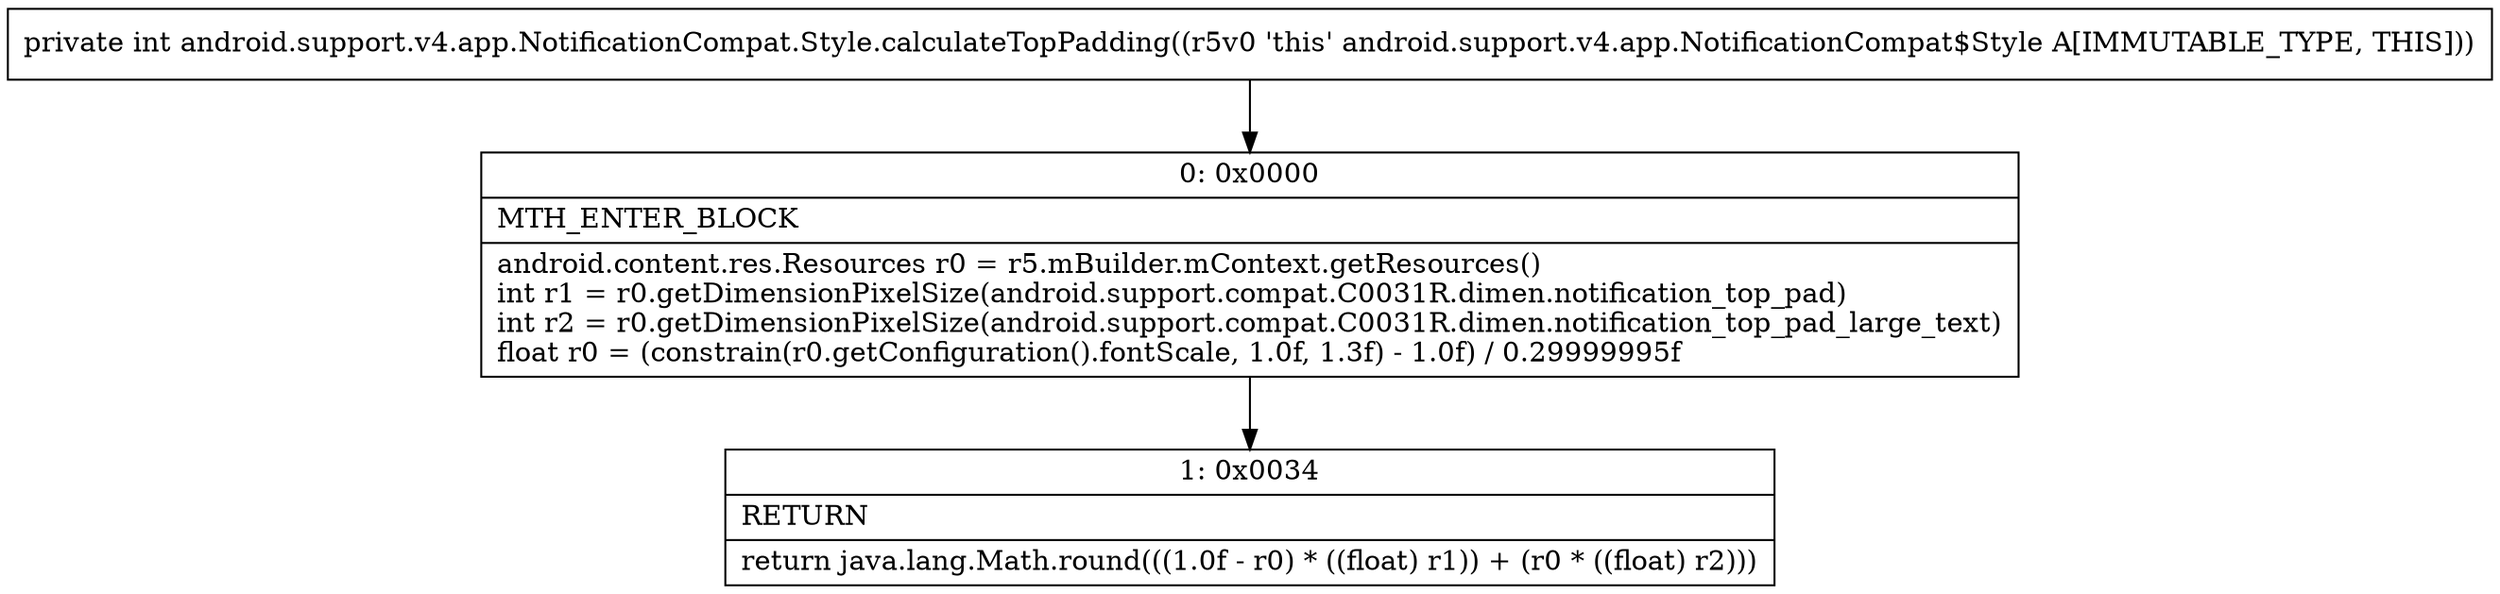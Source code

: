 digraph "CFG forandroid.support.v4.app.NotificationCompat.Style.calculateTopPadding()I" {
Node_0 [shape=record,label="{0\:\ 0x0000|MTH_ENTER_BLOCK\l|android.content.res.Resources r0 = r5.mBuilder.mContext.getResources()\lint r1 = r0.getDimensionPixelSize(android.support.compat.C0031R.dimen.notification_top_pad)\lint r2 = r0.getDimensionPixelSize(android.support.compat.C0031R.dimen.notification_top_pad_large_text)\lfloat r0 = (constrain(r0.getConfiguration().fontScale, 1.0f, 1.3f) \- 1.0f) \/ 0.29999995f\l}"];
Node_1 [shape=record,label="{1\:\ 0x0034|RETURN\l|return java.lang.Math.round(((1.0f \- r0) * ((float) r1)) + (r0 * ((float) r2)))\l}"];
MethodNode[shape=record,label="{private int android.support.v4.app.NotificationCompat.Style.calculateTopPadding((r5v0 'this' android.support.v4.app.NotificationCompat$Style A[IMMUTABLE_TYPE, THIS])) }"];
MethodNode -> Node_0;
Node_0 -> Node_1;
}


